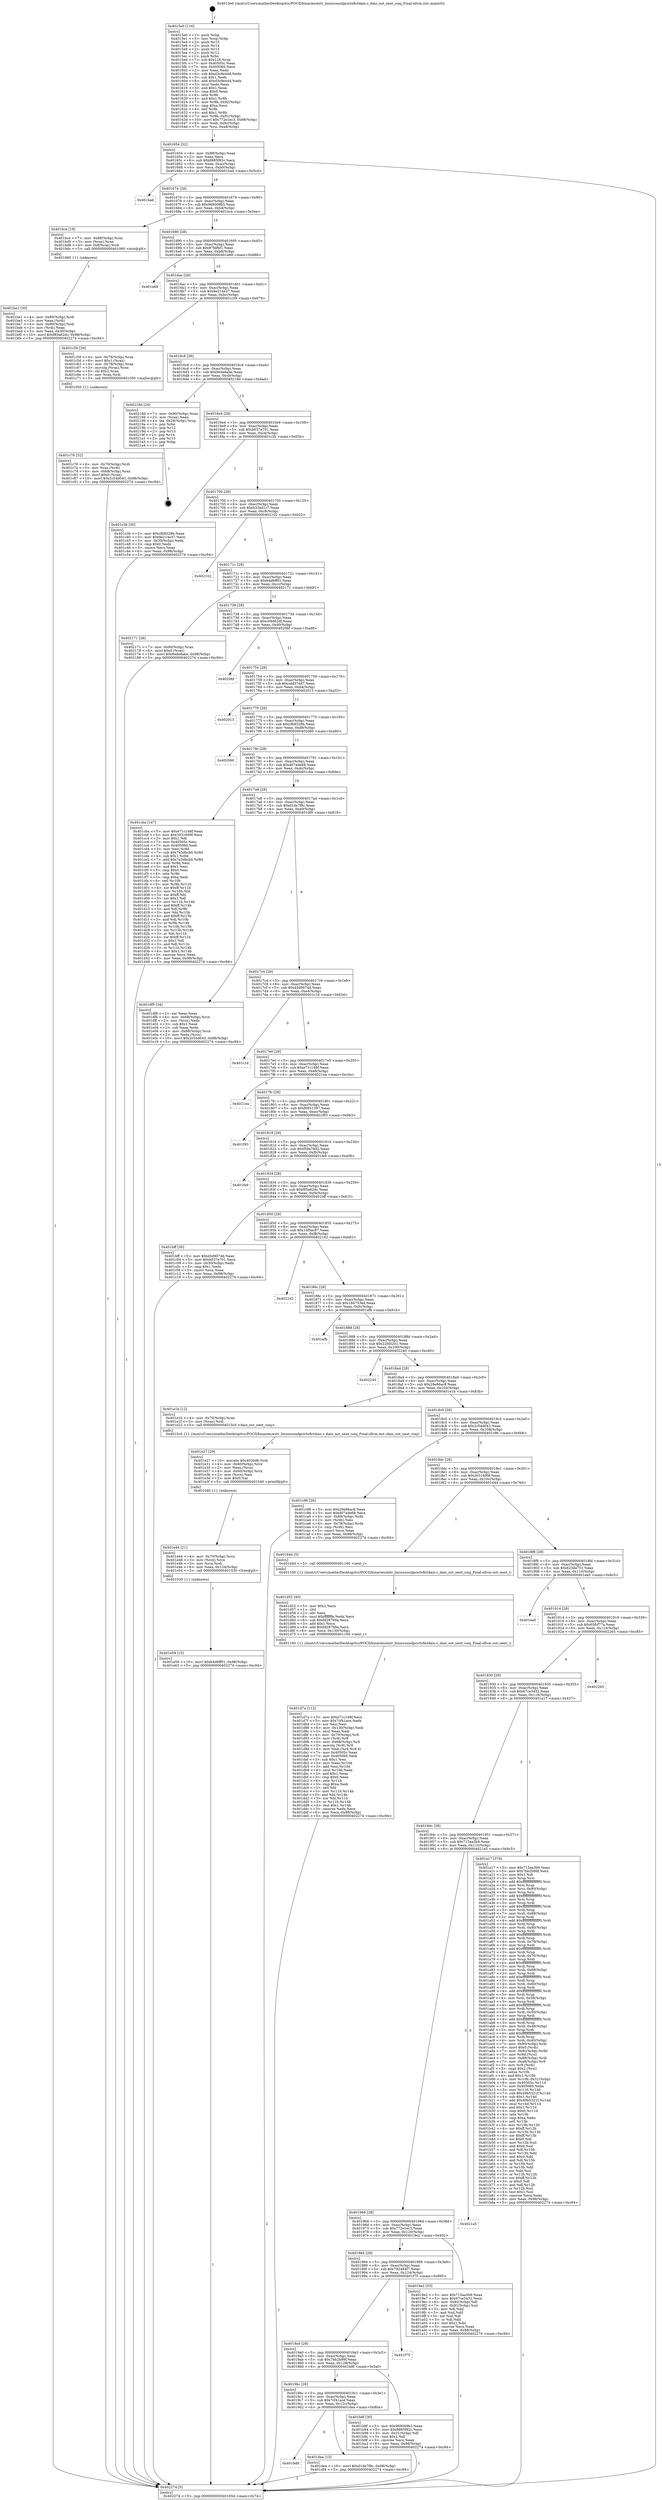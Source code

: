 digraph "0x4015e0" {
  label = "0x4015e0 (/mnt/c/Users/mathe/Desktop/tcc/POCII/binaries/extr_linuxsoundpcictxfictdaio.c_daio_out_next_conj_Final-ollvm.out::main(0))"
  labelloc = "t"
  node[shape=record]

  Entry [label="",width=0.3,height=0.3,shape=circle,fillcolor=black,style=filled]
  "0x401654" [label="{
     0x401654 [32]\l
     | [instrs]\l
     &nbsp;&nbsp;0x401654 \<+6\>: mov -0x98(%rbp),%eax\l
     &nbsp;&nbsp;0x40165a \<+2\>: mov %eax,%ecx\l
     &nbsp;&nbsp;0x40165c \<+6\>: sub $0x8885f92c,%ecx\l
     &nbsp;&nbsp;0x401662 \<+6\>: mov %eax,-0xac(%rbp)\l
     &nbsp;&nbsp;0x401668 \<+6\>: mov %ecx,-0xb0(%rbp)\l
     &nbsp;&nbsp;0x40166e \<+6\>: je 0000000000401bad \<main+0x5cd\>\l
  }"]
  "0x401bad" [label="{
     0x401bad\l
  }", style=dashed]
  "0x401674" [label="{
     0x401674 [28]\l
     | [instrs]\l
     &nbsp;&nbsp;0x401674 \<+5\>: jmp 0000000000401679 \<main+0x99\>\l
     &nbsp;&nbsp;0x401679 \<+6\>: mov -0xac(%rbp),%eax\l
     &nbsp;&nbsp;0x40167f \<+5\>: sub $0x969009b3,%eax\l
     &nbsp;&nbsp;0x401684 \<+6\>: mov %eax,-0xb4(%rbp)\l
     &nbsp;&nbsp;0x40168a \<+6\>: je 0000000000401bce \<main+0x5ee\>\l
  }"]
  Exit [label="",width=0.3,height=0.3,shape=circle,fillcolor=black,style=filled,peripheries=2]
  "0x401bce" [label="{
     0x401bce [19]\l
     | [instrs]\l
     &nbsp;&nbsp;0x401bce \<+7\>: mov -0x88(%rbp),%rax\l
     &nbsp;&nbsp;0x401bd5 \<+3\>: mov (%rax),%rax\l
     &nbsp;&nbsp;0x401bd8 \<+4\>: mov 0x8(%rax),%rdi\l
     &nbsp;&nbsp;0x401bdc \<+5\>: call 0000000000401060 \<atoi@plt\>\l
     | [calls]\l
     &nbsp;&nbsp;0x401060 \{1\} (unknown)\l
  }"]
  "0x401690" [label="{
     0x401690 [28]\l
     | [instrs]\l
     &nbsp;&nbsp;0x401690 \<+5\>: jmp 0000000000401695 \<main+0xb5\>\l
     &nbsp;&nbsp;0x401695 \<+6\>: mov -0xac(%rbp),%eax\l
     &nbsp;&nbsp;0x40169b \<+5\>: sub $0x97fdfbf1,%eax\l
     &nbsp;&nbsp;0x4016a0 \<+6\>: mov %eax,-0xb8(%rbp)\l
     &nbsp;&nbsp;0x4016a6 \<+6\>: je 0000000000401e68 \<main+0x888\>\l
  }"]
  "0x401e59" [label="{
     0x401e59 [15]\l
     | [instrs]\l
     &nbsp;&nbsp;0x401e59 \<+10\>: movl $0xb4d6ff01,-0x98(%rbp)\l
     &nbsp;&nbsp;0x401e63 \<+5\>: jmp 0000000000402274 \<main+0xc94\>\l
  }"]
  "0x401e68" [label="{
     0x401e68\l
  }", style=dashed]
  "0x4016ac" [label="{
     0x4016ac [28]\l
     | [instrs]\l
     &nbsp;&nbsp;0x4016ac \<+5\>: jmp 00000000004016b1 \<main+0xd1\>\l
     &nbsp;&nbsp;0x4016b1 \<+6\>: mov -0xac(%rbp),%eax\l
     &nbsp;&nbsp;0x4016b7 \<+5\>: sub $0x9e214e37,%eax\l
     &nbsp;&nbsp;0x4016bc \<+6\>: mov %eax,-0xbc(%rbp)\l
     &nbsp;&nbsp;0x4016c2 \<+6\>: je 0000000000401c59 \<main+0x679\>\l
  }"]
  "0x401e44" [label="{
     0x401e44 [21]\l
     | [instrs]\l
     &nbsp;&nbsp;0x401e44 \<+4\>: mov -0x70(%rbp),%rcx\l
     &nbsp;&nbsp;0x401e48 \<+3\>: mov (%rcx),%rcx\l
     &nbsp;&nbsp;0x401e4b \<+3\>: mov %rcx,%rdi\l
     &nbsp;&nbsp;0x401e4e \<+6\>: mov %eax,-0x134(%rbp)\l
     &nbsp;&nbsp;0x401e54 \<+5\>: call 0000000000401030 \<free@plt\>\l
     | [calls]\l
     &nbsp;&nbsp;0x401030 \{1\} (unknown)\l
  }"]
  "0x401c59" [label="{
     0x401c59 [29]\l
     | [instrs]\l
     &nbsp;&nbsp;0x401c59 \<+4\>: mov -0x78(%rbp),%rax\l
     &nbsp;&nbsp;0x401c5d \<+6\>: movl $0x1,(%rax)\l
     &nbsp;&nbsp;0x401c63 \<+4\>: mov -0x78(%rbp),%rax\l
     &nbsp;&nbsp;0x401c67 \<+3\>: movslq (%rax),%rax\l
     &nbsp;&nbsp;0x401c6a \<+4\>: shl $0x2,%rax\l
     &nbsp;&nbsp;0x401c6e \<+3\>: mov %rax,%rdi\l
     &nbsp;&nbsp;0x401c71 \<+5\>: call 0000000000401050 \<malloc@plt\>\l
     | [calls]\l
     &nbsp;&nbsp;0x401050 \{1\} (unknown)\l
  }"]
  "0x4016c8" [label="{
     0x4016c8 [28]\l
     | [instrs]\l
     &nbsp;&nbsp;0x4016c8 \<+5\>: jmp 00000000004016cd \<main+0xed\>\l
     &nbsp;&nbsp;0x4016cd \<+6\>: mov -0xac(%rbp),%eax\l
     &nbsp;&nbsp;0x4016d3 \<+5\>: sub $0x9ededabe,%eax\l
     &nbsp;&nbsp;0x4016d8 \<+6\>: mov %eax,-0xc0(%rbp)\l
     &nbsp;&nbsp;0x4016de \<+6\>: je 000000000040218d \<main+0xbad\>\l
  }"]
  "0x401e27" [label="{
     0x401e27 [29]\l
     | [instrs]\l
     &nbsp;&nbsp;0x401e27 \<+10\>: movabs $0x4030d6,%rdi\l
     &nbsp;&nbsp;0x401e31 \<+4\>: mov -0x60(%rbp),%rcx\l
     &nbsp;&nbsp;0x401e35 \<+2\>: mov %eax,(%rcx)\l
     &nbsp;&nbsp;0x401e37 \<+4\>: mov -0x60(%rbp),%rcx\l
     &nbsp;&nbsp;0x401e3b \<+2\>: mov (%rcx),%esi\l
     &nbsp;&nbsp;0x401e3d \<+2\>: mov $0x0,%al\l
     &nbsp;&nbsp;0x401e3f \<+5\>: call 0000000000401040 \<printf@plt\>\l
     | [calls]\l
     &nbsp;&nbsp;0x401040 \{1\} (unknown)\l
  }"]
  "0x40218d" [label="{
     0x40218d [24]\l
     | [instrs]\l
     &nbsp;&nbsp;0x40218d \<+7\>: mov -0x90(%rbp),%rax\l
     &nbsp;&nbsp;0x402194 \<+2\>: mov (%rax),%eax\l
     &nbsp;&nbsp;0x402196 \<+4\>: lea -0x28(%rbp),%rsp\l
     &nbsp;&nbsp;0x40219a \<+1\>: pop %rbx\l
     &nbsp;&nbsp;0x40219b \<+2\>: pop %r12\l
     &nbsp;&nbsp;0x40219d \<+2\>: pop %r13\l
     &nbsp;&nbsp;0x40219f \<+2\>: pop %r14\l
     &nbsp;&nbsp;0x4021a1 \<+2\>: pop %r15\l
     &nbsp;&nbsp;0x4021a3 \<+1\>: pop %rbp\l
     &nbsp;&nbsp;0x4021a4 \<+1\>: ret\l
  }"]
  "0x4016e4" [label="{
     0x4016e4 [28]\l
     | [instrs]\l
     &nbsp;&nbsp;0x4016e4 \<+5\>: jmp 00000000004016e9 \<main+0x109\>\l
     &nbsp;&nbsp;0x4016e9 \<+6\>: mov -0xac(%rbp),%eax\l
     &nbsp;&nbsp;0x4016ef \<+5\>: sub $0xb037e701,%eax\l
     &nbsp;&nbsp;0x4016f4 \<+6\>: mov %eax,-0xc4(%rbp)\l
     &nbsp;&nbsp;0x4016fa \<+6\>: je 0000000000401c3b \<main+0x65b\>\l
  }"]
  "0x4019d8" [label="{
     0x4019d8\l
  }", style=dashed]
  "0x401c3b" [label="{
     0x401c3b [30]\l
     | [instrs]\l
     &nbsp;&nbsp;0x401c3b \<+5\>: mov $0xcfb8528b,%eax\l
     &nbsp;&nbsp;0x401c40 \<+5\>: mov $0x9e214e37,%ecx\l
     &nbsp;&nbsp;0x401c45 \<+3\>: mov -0x30(%rbp),%edx\l
     &nbsp;&nbsp;0x401c48 \<+3\>: cmp $0x0,%edx\l
     &nbsp;&nbsp;0x401c4b \<+3\>: cmove %ecx,%eax\l
     &nbsp;&nbsp;0x401c4e \<+6\>: mov %eax,-0x98(%rbp)\l
     &nbsp;&nbsp;0x401c54 \<+5\>: jmp 0000000000402274 \<main+0xc94\>\l
  }"]
  "0x401700" [label="{
     0x401700 [28]\l
     | [instrs]\l
     &nbsp;&nbsp;0x401700 \<+5\>: jmp 0000000000401705 \<main+0x125\>\l
     &nbsp;&nbsp;0x401705 \<+6\>: mov -0xac(%rbp),%eax\l
     &nbsp;&nbsp;0x40170b \<+5\>: sub $0xb33ad1c7,%eax\l
     &nbsp;&nbsp;0x401710 \<+6\>: mov %eax,-0xc8(%rbp)\l
     &nbsp;&nbsp;0x401716 \<+6\>: je 0000000000402102 \<main+0xb22\>\l
  }"]
  "0x401dea" [label="{
     0x401dea [15]\l
     | [instrs]\l
     &nbsp;&nbsp;0x401dea \<+10\>: movl $0xd1de7f8c,-0x98(%rbp)\l
     &nbsp;&nbsp;0x401df4 \<+5\>: jmp 0000000000402274 \<main+0xc94\>\l
  }"]
  "0x402102" [label="{
     0x402102\l
  }", style=dashed]
  "0x40171c" [label="{
     0x40171c [28]\l
     | [instrs]\l
     &nbsp;&nbsp;0x40171c \<+5\>: jmp 0000000000401721 \<main+0x141\>\l
     &nbsp;&nbsp;0x401721 \<+6\>: mov -0xac(%rbp),%eax\l
     &nbsp;&nbsp;0x401727 \<+5\>: sub $0xb4d6ff01,%eax\l
     &nbsp;&nbsp;0x40172c \<+6\>: mov %eax,-0xcc(%rbp)\l
     &nbsp;&nbsp;0x401732 \<+6\>: je 0000000000402171 \<main+0xb91\>\l
  }"]
  "0x401d7a" [label="{
     0x401d7a [112]\l
     | [instrs]\l
     &nbsp;&nbsp;0x401d7a \<+5\>: mov $0xe71c148f,%ecx\l
     &nbsp;&nbsp;0x401d7f \<+5\>: mov $0x7cf41ace,%edx\l
     &nbsp;&nbsp;0x401d84 \<+2\>: xor %esi,%esi\l
     &nbsp;&nbsp;0x401d86 \<+6\>: mov -0x130(%rbp),%edi\l
     &nbsp;&nbsp;0x401d8c \<+3\>: imul %eax,%edi\l
     &nbsp;&nbsp;0x401d8f \<+4\>: mov -0x70(%rbp),%r8\l
     &nbsp;&nbsp;0x401d93 \<+3\>: mov (%r8),%r8\l
     &nbsp;&nbsp;0x401d96 \<+4\>: mov -0x68(%rbp),%r9\l
     &nbsp;&nbsp;0x401d9a \<+3\>: movslq (%r9),%r9\l
     &nbsp;&nbsp;0x401d9d \<+4\>: mov %edi,(%r8,%r9,4)\l
     &nbsp;&nbsp;0x401da1 \<+7\>: mov 0x40505c,%eax\l
     &nbsp;&nbsp;0x401da8 \<+7\>: mov 0x405060,%edi\l
     &nbsp;&nbsp;0x401daf \<+3\>: sub $0x1,%esi\l
     &nbsp;&nbsp;0x401db2 \<+3\>: mov %eax,%r10d\l
     &nbsp;&nbsp;0x401db5 \<+3\>: add %esi,%r10d\l
     &nbsp;&nbsp;0x401db8 \<+4\>: imul %r10d,%eax\l
     &nbsp;&nbsp;0x401dbc \<+3\>: and $0x1,%eax\l
     &nbsp;&nbsp;0x401dbf \<+3\>: cmp $0x0,%eax\l
     &nbsp;&nbsp;0x401dc2 \<+4\>: sete %r11b\l
     &nbsp;&nbsp;0x401dc6 \<+3\>: cmp $0xa,%edi\l
     &nbsp;&nbsp;0x401dc9 \<+3\>: setl %bl\l
     &nbsp;&nbsp;0x401dcc \<+3\>: mov %r11b,%r14b\l
     &nbsp;&nbsp;0x401dcf \<+3\>: and %bl,%r14b\l
     &nbsp;&nbsp;0x401dd2 \<+3\>: xor %bl,%r11b\l
     &nbsp;&nbsp;0x401dd5 \<+3\>: or %r11b,%r14b\l
     &nbsp;&nbsp;0x401dd8 \<+4\>: test $0x1,%r14b\l
     &nbsp;&nbsp;0x401ddc \<+3\>: cmovne %edx,%ecx\l
     &nbsp;&nbsp;0x401ddf \<+6\>: mov %ecx,-0x98(%rbp)\l
     &nbsp;&nbsp;0x401de5 \<+5\>: jmp 0000000000402274 \<main+0xc94\>\l
  }"]
  "0x402171" [label="{
     0x402171 [28]\l
     | [instrs]\l
     &nbsp;&nbsp;0x402171 \<+7\>: mov -0x90(%rbp),%rax\l
     &nbsp;&nbsp;0x402178 \<+6\>: movl $0x0,(%rax)\l
     &nbsp;&nbsp;0x40217e \<+10\>: movl $0x9ededabe,-0x98(%rbp)\l
     &nbsp;&nbsp;0x402188 \<+5\>: jmp 0000000000402274 \<main+0xc94\>\l
  }"]
  "0x401738" [label="{
     0x401738 [28]\l
     | [instrs]\l
     &nbsp;&nbsp;0x401738 \<+5\>: jmp 000000000040173d \<main+0x15d\>\l
     &nbsp;&nbsp;0x40173d \<+6\>: mov -0xac(%rbp),%eax\l
     &nbsp;&nbsp;0x401743 \<+5\>: sub $0xc09d62df,%eax\l
     &nbsp;&nbsp;0x401748 \<+6\>: mov %eax,-0xd0(%rbp)\l
     &nbsp;&nbsp;0x40174e \<+6\>: je 000000000040206f \<main+0xa8f\>\l
  }"]
  "0x401d52" [label="{
     0x401d52 [40]\l
     | [instrs]\l
     &nbsp;&nbsp;0x401d52 \<+5\>: mov $0x2,%ecx\l
     &nbsp;&nbsp;0x401d57 \<+1\>: cltd\l
     &nbsp;&nbsp;0x401d58 \<+2\>: idiv %ecx\l
     &nbsp;&nbsp;0x401d5a \<+6\>: imul $0xfffffffe,%edx,%ecx\l
     &nbsp;&nbsp;0x401d60 \<+6\>: sub $0xfd287b9a,%ecx\l
     &nbsp;&nbsp;0x401d66 \<+3\>: add $0x1,%ecx\l
     &nbsp;&nbsp;0x401d69 \<+6\>: add $0xfd287b9a,%ecx\l
     &nbsp;&nbsp;0x401d6f \<+6\>: mov %ecx,-0x130(%rbp)\l
     &nbsp;&nbsp;0x401d75 \<+5\>: call 0000000000401160 \<next_i\>\l
     | [calls]\l
     &nbsp;&nbsp;0x401160 \{1\} (/mnt/c/Users/mathe/Desktop/tcc/POCII/binaries/extr_linuxsoundpcictxfictdaio.c_daio_out_next_conj_Final-ollvm.out::next_i)\l
  }"]
  "0x40206f" [label="{
     0x40206f\l
  }", style=dashed]
  "0x401754" [label="{
     0x401754 [28]\l
     | [instrs]\l
     &nbsp;&nbsp;0x401754 \<+5\>: jmp 0000000000401759 \<main+0x179\>\l
     &nbsp;&nbsp;0x401759 \<+6\>: mov -0xac(%rbp),%eax\l
     &nbsp;&nbsp;0x40175f \<+5\>: sub $0xcdd37dd7,%eax\l
     &nbsp;&nbsp;0x401764 \<+6\>: mov %eax,-0xd4(%rbp)\l
     &nbsp;&nbsp;0x40176a \<+6\>: je 0000000000402013 \<main+0xa33\>\l
  }"]
  "0x401c76" [label="{
     0x401c76 [32]\l
     | [instrs]\l
     &nbsp;&nbsp;0x401c76 \<+4\>: mov -0x70(%rbp),%rdi\l
     &nbsp;&nbsp;0x401c7a \<+3\>: mov %rax,(%rdi)\l
     &nbsp;&nbsp;0x401c7d \<+4\>: mov -0x68(%rbp),%rax\l
     &nbsp;&nbsp;0x401c81 \<+6\>: movl $0x0,(%rax)\l
     &nbsp;&nbsp;0x401c87 \<+10\>: movl $0x2c54d043,-0x98(%rbp)\l
     &nbsp;&nbsp;0x401c91 \<+5\>: jmp 0000000000402274 \<main+0xc94\>\l
  }"]
  "0x402013" [label="{
     0x402013\l
  }", style=dashed]
  "0x401770" [label="{
     0x401770 [28]\l
     | [instrs]\l
     &nbsp;&nbsp;0x401770 \<+5\>: jmp 0000000000401775 \<main+0x195\>\l
     &nbsp;&nbsp;0x401775 \<+6\>: mov -0xac(%rbp),%eax\l
     &nbsp;&nbsp;0x40177b \<+5\>: sub $0xcfb8528b,%eax\l
     &nbsp;&nbsp;0x401780 \<+6\>: mov %eax,-0xd8(%rbp)\l
     &nbsp;&nbsp;0x401786 \<+6\>: je 0000000000402060 \<main+0xa80\>\l
  }"]
  "0x401be1" [label="{
     0x401be1 [30]\l
     | [instrs]\l
     &nbsp;&nbsp;0x401be1 \<+4\>: mov -0x80(%rbp),%rdi\l
     &nbsp;&nbsp;0x401be5 \<+2\>: mov %eax,(%rdi)\l
     &nbsp;&nbsp;0x401be7 \<+4\>: mov -0x80(%rbp),%rdi\l
     &nbsp;&nbsp;0x401beb \<+2\>: mov (%rdi),%eax\l
     &nbsp;&nbsp;0x401bed \<+3\>: mov %eax,-0x30(%rbp)\l
     &nbsp;&nbsp;0x401bf0 \<+10\>: movl $0xf85a62dc,-0x98(%rbp)\l
     &nbsp;&nbsp;0x401bfa \<+5\>: jmp 0000000000402274 \<main+0xc94\>\l
  }"]
  "0x402060" [label="{
     0x402060\l
  }", style=dashed]
  "0x40178c" [label="{
     0x40178c [28]\l
     | [instrs]\l
     &nbsp;&nbsp;0x40178c \<+5\>: jmp 0000000000401791 \<main+0x1b1\>\l
     &nbsp;&nbsp;0x401791 \<+6\>: mov -0xac(%rbp),%eax\l
     &nbsp;&nbsp;0x401797 \<+5\>: sub $0xd07ade68,%eax\l
     &nbsp;&nbsp;0x40179c \<+6\>: mov %eax,-0xdc(%rbp)\l
     &nbsp;&nbsp;0x4017a2 \<+6\>: je 0000000000401cba \<main+0x6da\>\l
  }"]
  "0x4019bc" [label="{
     0x4019bc [28]\l
     | [instrs]\l
     &nbsp;&nbsp;0x4019bc \<+5\>: jmp 00000000004019c1 \<main+0x3e1\>\l
     &nbsp;&nbsp;0x4019c1 \<+6\>: mov -0xac(%rbp),%eax\l
     &nbsp;&nbsp;0x4019c7 \<+5\>: sub $0x7cf41ace,%eax\l
     &nbsp;&nbsp;0x4019cc \<+6\>: mov %eax,-0x12c(%rbp)\l
     &nbsp;&nbsp;0x4019d2 \<+6\>: je 0000000000401dea \<main+0x80a\>\l
  }"]
  "0x401cba" [label="{
     0x401cba [147]\l
     | [instrs]\l
     &nbsp;&nbsp;0x401cba \<+5\>: mov $0xe71c148f,%eax\l
     &nbsp;&nbsp;0x401cbf \<+5\>: mov $0x3031699f,%ecx\l
     &nbsp;&nbsp;0x401cc4 \<+2\>: mov $0x1,%dl\l
     &nbsp;&nbsp;0x401cc6 \<+7\>: mov 0x40505c,%esi\l
     &nbsp;&nbsp;0x401ccd \<+7\>: mov 0x405060,%edi\l
     &nbsp;&nbsp;0x401cd4 \<+3\>: mov %esi,%r8d\l
     &nbsp;&nbsp;0x401cd7 \<+7\>: sub $0x7a3dbcb0,%r8d\l
     &nbsp;&nbsp;0x401cde \<+4\>: sub $0x1,%r8d\l
     &nbsp;&nbsp;0x401ce2 \<+7\>: add $0x7a3dbcb0,%r8d\l
     &nbsp;&nbsp;0x401ce9 \<+4\>: imul %r8d,%esi\l
     &nbsp;&nbsp;0x401ced \<+3\>: and $0x1,%esi\l
     &nbsp;&nbsp;0x401cf0 \<+3\>: cmp $0x0,%esi\l
     &nbsp;&nbsp;0x401cf3 \<+4\>: sete %r9b\l
     &nbsp;&nbsp;0x401cf7 \<+3\>: cmp $0xa,%edi\l
     &nbsp;&nbsp;0x401cfa \<+4\>: setl %r10b\l
     &nbsp;&nbsp;0x401cfe \<+3\>: mov %r9b,%r11b\l
     &nbsp;&nbsp;0x401d01 \<+4\>: xor $0xff,%r11b\l
     &nbsp;&nbsp;0x401d05 \<+3\>: mov %r10b,%bl\l
     &nbsp;&nbsp;0x401d08 \<+3\>: xor $0xff,%bl\l
     &nbsp;&nbsp;0x401d0b \<+3\>: xor $0x1,%dl\l
     &nbsp;&nbsp;0x401d0e \<+3\>: mov %r11b,%r14b\l
     &nbsp;&nbsp;0x401d11 \<+4\>: and $0xff,%r14b\l
     &nbsp;&nbsp;0x401d15 \<+3\>: and %dl,%r9b\l
     &nbsp;&nbsp;0x401d18 \<+3\>: mov %bl,%r15b\l
     &nbsp;&nbsp;0x401d1b \<+4\>: and $0xff,%r15b\l
     &nbsp;&nbsp;0x401d1f \<+3\>: and %dl,%r10b\l
     &nbsp;&nbsp;0x401d22 \<+3\>: or %r9b,%r14b\l
     &nbsp;&nbsp;0x401d25 \<+3\>: or %r10b,%r15b\l
     &nbsp;&nbsp;0x401d28 \<+3\>: xor %r15b,%r14b\l
     &nbsp;&nbsp;0x401d2b \<+3\>: or %bl,%r11b\l
     &nbsp;&nbsp;0x401d2e \<+4\>: xor $0xff,%r11b\l
     &nbsp;&nbsp;0x401d32 \<+3\>: or $0x1,%dl\l
     &nbsp;&nbsp;0x401d35 \<+3\>: and %dl,%r11b\l
     &nbsp;&nbsp;0x401d38 \<+3\>: or %r11b,%r14b\l
     &nbsp;&nbsp;0x401d3b \<+4\>: test $0x1,%r14b\l
     &nbsp;&nbsp;0x401d3f \<+3\>: cmovne %ecx,%eax\l
     &nbsp;&nbsp;0x401d42 \<+6\>: mov %eax,-0x98(%rbp)\l
     &nbsp;&nbsp;0x401d48 \<+5\>: jmp 0000000000402274 \<main+0xc94\>\l
  }"]
  "0x4017a8" [label="{
     0x4017a8 [28]\l
     | [instrs]\l
     &nbsp;&nbsp;0x4017a8 \<+5\>: jmp 00000000004017ad \<main+0x1cd\>\l
     &nbsp;&nbsp;0x4017ad \<+6\>: mov -0xac(%rbp),%eax\l
     &nbsp;&nbsp;0x4017b3 \<+5\>: sub $0xd1de7f8c,%eax\l
     &nbsp;&nbsp;0x4017b8 \<+6\>: mov %eax,-0xe0(%rbp)\l
     &nbsp;&nbsp;0x4017be \<+6\>: je 0000000000401df9 \<main+0x819\>\l
  }"]
  "0x401b8f" [label="{
     0x401b8f [30]\l
     | [instrs]\l
     &nbsp;&nbsp;0x401b8f \<+5\>: mov $0x969009b3,%eax\l
     &nbsp;&nbsp;0x401b94 \<+5\>: mov $0x8885f92c,%ecx\l
     &nbsp;&nbsp;0x401b99 \<+3\>: mov -0x31(%rbp),%dl\l
     &nbsp;&nbsp;0x401b9c \<+3\>: test $0x1,%dl\l
     &nbsp;&nbsp;0x401b9f \<+3\>: cmovne %ecx,%eax\l
     &nbsp;&nbsp;0x401ba2 \<+6\>: mov %eax,-0x98(%rbp)\l
     &nbsp;&nbsp;0x401ba8 \<+5\>: jmp 0000000000402274 \<main+0xc94\>\l
  }"]
  "0x401df9" [label="{
     0x401df9 [34]\l
     | [instrs]\l
     &nbsp;&nbsp;0x401df9 \<+2\>: xor %eax,%eax\l
     &nbsp;&nbsp;0x401dfb \<+4\>: mov -0x68(%rbp),%rcx\l
     &nbsp;&nbsp;0x401dff \<+2\>: mov (%rcx),%edx\l
     &nbsp;&nbsp;0x401e01 \<+3\>: sub $0x1,%eax\l
     &nbsp;&nbsp;0x401e04 \<+2\>: sub %eax,%edx\l
     &nbsp;&nbsp;0x401e06 \<+4\>: mov -0x68(%rbp),%rcx\l
     &nbsp;&nbsp;0x401e0a \<+2\>: mov %edx,(%rcx)\l
     &nbsp;&nbsp;0x401e0c \<+10\>: movl $0x2c54d043,-0x98(%rbp)\l
     &nbsp;&nbsp;0x401e16 \<+5\>: jmp 0000000000402274 \<main+0xc94\>\l
  }"]
  "0x4017c4" [label="{
     0x4017c4 [28]\l
     | [instrs]\l
     &nbsp;&nbsp;0x4017c4 \<+5\>: jmp 00000000004017c9 \<main+0x1e9\>\l
     &nbsp;&nbsp;0x4017c9 \<+6\>: mov -0xac(%rbp),%eax\l
     &nbsp;&nbsp;0x4017cf \<+5\>: sub $0xd3d9074d,%eax\l
     &nbsp;&nbsp;0x4017d4 \<+6\>: mov %eax,-0xe4(%rbp)\l
     &nbsp;&nbsp;0x4017da \<+6\>: je 0000000000401c1d \<main+0x63d\>\l
  }"]
  "0x4019a0" [label="{
     0x4019a0 [28]\l
     | [instrs]\l
     &nbsp;&nbsp;0x4019a0 \<+5\>: jmp 00000000004019a5 \<main+0x3c5\>\l
     &nbsp;&nbsp;0x4019a5 \<+6\>: mov -0xac(%rbp),%eax\l
     &nbsp;&nbsp;0x4019ab \<+5\>: sub $0x7bb2b99f,%eax\l
     &nbsp;&nbsp;0x4019b0 \<+6\>: mov %eax,-0x128(%rbp)\l
     &nbsp;&nbsp;0x4019b6 \<+6\>: je 0000000000401b8f \<main+0x5af\>\l
  }"]
  "0x401c1d" [label="{
     0x401c1d\l
  }", style=dashed]
  "0x4017e0" [label="{
     0x4017e0 [28]\l
     | [instrs]\l
     &nbsp;&nbsp;0x4017e0 \<+5\>: jmp 00000000004017e5 \<main+0x205\>\l
     &nbsp;&nbsp;0x4017e5 \<+6\>: mov -0xac(%rbp),%eax\l
     &nbsp;&nbsp;0x4017eb \<+5\>: sub $0xe71c148f,%eax\l
     &nbsp;&nbsp;0x4017f0 \<+6\>: mov %eax,-0xe8(%rbp)\l
     &nbsp;&nbsp;0x4017f6 \<+6\>: je 00000000004021ea \<main+0xc0a\>\l
  }"]
  "0x401f75" [label="{
     0x401f75\l
  }", style=dashed]
  "0x4021ea" [label="{
     0x4021ea\l
  }", style=dashed]
  "0x4017fc" [label="{
     0x4017fc [28]\l
     | [instrs]\l
     &nbsp;&nbsp;0x4017fc \<+5\>: jmp 0000000000401801 \<main+0x221\>\l
     &nbsp;&nbsp;0x401801 \<+6\>: mov -0xac(%rbp),%eax\l
     &nbsp;&nbsp;0x401807 \<+5\>: sub $0xf0851397,%eax\l
     &nbsp;&nbsp;0x40180c \<+6\>: mov %eax,-0xec(%rbp)\l
     &nbsp;&nbsp;0x401812 \<+6\>: je 0000000000401f93 \<main+0x9b3\>\l
  }"]
  "0x4015e0" [label="{
     0x4015e0 [116]\l
     | [instrs]\l
     &nbsp;&nbsp;0x4015e0 \<+1\>: push %rbp\l
     &nbsp;&nbsp;0x4015e1 \<+3\>: mov %rsp,%rbp\l
     &nbsp;&nbsp;0x4015e4 \<+2\>: push %r15\l
     &nbsp;&nbsp;0x4015e6 \<+2\>: push %r14\l
     &nbsp;&nbsp;0x4015e8 \<+2\>: push %r13\l
     &nbsp;&nbsp;0x4015ea \<+2\>: push %r12\l
     &nbsp;&nbsp;0x4015ec \<+1\>: push %rbx\l
     &nbsp;&nbsp;0x4015ed \<+7\>: sub $0x128,%rsp\l
     &nbsp;&nbsp;0x4015f4 \<+7\>: mov 0x40505c,%eax\l
     &nbsp;&nbsp;0x4015fb \<+7\>: mov 0x405060,%ecx\l
     &nbsp;&nbsp;0x401602 \<+2\>: mov %eax,%edx\l
     &nbsp;&nbsp;0x401604 \<+6\>: sub $0xd3c9e44d,%edx\l
     &nbsp;&nbsp;0x40160a \<+3\>: sub $0x1,%edx\l
     &nbsp;&nbsp;0x40160d \<+6\>: add $0xd3c9e44d,%edx\l
     &nbsp;&nbsp;0x401613 \<+3\>: imul %edx,%eax\l
     &nbsp;&nbsp;0x401616 \<+3\>: and $0x1,%eax\l
     &nbsp;&nbsp;0x401619 \<+3\>: cmp $0x0,%eax\l
     &nbsp;&nbsp;0x40161c \<+4\>: sete %r8b\l
     &nbsp;&nbsp;0x401620 \<+4\>: and $0x1,%r8b\l
     &nbsp;&nbsp;0x401624 \<+7\>: mov %r8b,-0x92(%rbp)\l
     &nbsp;&nbsp;0x40162b \<+3\>: cmp $0xa,%ecx\l
     &nbsp;&nbsp;0x40162e \<+4\>: setl %r8b\l
     &nbsp;&nbsp;0x401632 \<+4\>: and $0x1,%r8b\l
     &nbsp;&nbsp;0x401636 \<+7\>: mov %r8b,-0x91(%rbp)\l
     &nbsp;&nbsp;0x40163d \<+10\>: movl $0x772e1ec3,-0x98(%rbp)\l
     &nbsp;&nbsp;0x401647 \<+6\>: mov %edi,-0x9c(%rbp)\l
     &nbsp;&nbsp;0x40164d \<+7\>: mov %rsi,-0xa8(%rbp)\l
  }"]
  "0x401f93" [label="{
     0x401f93\l
  }", style=dashed]
  "0x401818" [label="{
     0x401818 [28]\l
     | [instrs]\l
     &nbsp;&nbsp;0x401818 \<+5\>: jmp 000000000040181d \<main+0x23d\>\l
     &nbsp;&nbsp;0x40181d \<+6\>: mov -0xac(%rbp),%eax\l
     &nbsp;&nbsp;0x401823 \<+5\>: sub $0xf59a76d2,%eax\l
     &nbsp;&nbsp;0x401828 \<+6\>: mov %eax,-0xf0(%rbp)\l
     &nbsp;&nbsp;0x40182e \<+6\>: je 0000000000401fe9 \<main+0xa09\>\l
  }"]
  "0x402274" [label="{
     0x402274 [5]\l
     | [instrs]\l
     &nbsp;&nbsp;0x402274 \<+5\>: jmp 0000000000401654 \<main+0x74\>\l
  }"]
  "0x401fe9" [label="{
     0x401fe9\l
  }", style=dashed]
  "0x401834" [label="{
     0x401834 [28]\l
     | [instrs]\l
     &nbsp;&nbsp;0x401834 \<+5\>: jmp 0000000000401839 \<main+0x259\>\l
     &nbsp;&nbsp;0x401839 \<+6\>: mov -0xac(%rbp),%eax\l
     &nbsp;&nbsp;0x40183f \<+5\>: sub $0xf85a62dc,%eax\l
     &nbsp;&nbsp;0x401844 \<+6\>: mov %eax,-0xf4(%rbp)\l
     &nbsp;&nbsp;0x40184a \<+6\>: je 0000000000401bff \<main+0x61f\>\l
  }"]
  "0x401984" [label="{
     0x401984 [28]\l
     | [instrs]\l
     &nbsp;&nbsp;0x401984 \<+5\>: jmp 0000000000401989 \<main+0x3a9\>\l
     &nbsp;&nbsp;0x401989 \<+6\>: mov -0xac(%rbp),%eax\l
     &nbsp;&nbsp;0x40198f \<+5\>: sub $0x792484f7,%eax\l
     &nbsp;&nbsp;0x401994 \<+6\>: mov %eax,-0x124(%rbp)\l
     &nbsp;&nbsp;0x40199a \<+6\>: je 0000000000401f75 \<main+0x995\>\l
  }"]
  "0x401bff" [label="{
     0x401bff [30]\l
     | [instrs]\l
     &nbsp;&nbsp;0x401bff \<+5\>: mov $0xd3d9074d,%eax\l
     &nbsp;&nbsp;0x401c04 \<+5\>: mov $0xb037e701,%ecx\l
     &nbsp;&nbsp;0x401c09 \<+3\>: mov -0x30(%rbp),%edx\l
     &nbsp;&nbsp;0x401c0c \<+3\>: cmp $0x1,%edx\l
     &nbsp;&nbsp;0x401c0f \<+3\>: cmovl %ecx,%eax\l
     &nbsp;&nbsp;0x401c12 \<+6\>: mov %eax,-0x98(%rbp)\l
     &nbsp;&nbsp;0x401c18 \<+5\>: jmp 0000000000402274 \<main+0xc94\>\l
  }"]
  "0x401850" [label="{
     0x401850 [28]\l
     | [instrs]\l
     &nbsp;&nbsp;0x401850 \<+5\>: jmp 0000000000401855 \<main+0x275\>\l
     &nbsp;&nbsp;0x401855 \<+6\>: mov -0xac(%rbp),%eax\l
     &nbsp;&nbsp;0x40185b \<+5\>: sub $0x16f5ac87,%eax\l
     &nbsp;&nbsp;0x401860 \<+6\>: mov %eax,-0xf8(%rbp)\l
     &nbsp;&nbsp;0x401866 \<+6\>: je 0000000000402162 \<main+0xb82\>\l
  }"]
  "0x4019e2" [label="{
     0x4019e2 [53]\l
     | [instrs]\l
     &nbsp;&nbsp;0x4019e2 \<+5\>: mov $0x715aa3b9,%eax\l
     &nbsp;&nbsp;0x4019e7 \<+5\>: mov $0x67ce3432,%ecx\l
     &nbsp;&nbsp;0x4019ec \<+6\>: mov -0x92(%rbp),%dl\l
     &nbsp;&nbsp;0x4019f2 \<+7\>: mov -0x91(%rbp),%sil\l
     &nbsp;&nbsp;0x4019f9 \<+3\>: mov %dl,%dil\l
     &nbsp;&nbsp;0x4019fc \<+3\>: and %sil,%dil\l
     &nbsp;&nbsp;0x4019ff \<+3\>: xor %sil,%dl\l
     &nbsp;&nbsp;0x401a02 \<+3\>: or %dl,%dil\l
     &nbsp;&nbsp;0x401a05 \<+4\>: test $0x1,%dil\l
     &nbsp;&nbsp;0x401a09 \<+3\>: cmovne %ecx,%eax\l
     &nbsp;&nbsp;0x401a0c \<+6\>: mov %eax,-0x98(%rbp)\l
     &nbsp;&nbsp;0x401a12 \<+5\>: jmp 0000000000402274 \<main+0xc94\>\l
  }"]
  "0x402162" [label="{
     0x402162\l
  }", style=dashed]
  "0x40186c" [label="{
     0x40186c [28]\l
     | [instrs]\l
     &nbsp;&nbsp;0x40186c \<+5\>: jmp 0000000000401871 \<main+0x291\>\l
     &nbsp;&nbsp;0x401871 \<+6\>: mov -0xac(%rbp),%eax\l
     &nbsp;&nbsp;0x401877 \<+5\>: sub $0x1b4753e4,%eax\l
     &nbsp;&nbsp;0x40187c \<+6\>: mov %eax,-0xfc(%rbp)\l
     &nbsp;&nbsp;0x401882 \<+6\>: je 0000000000401efb \<main+0x91b\>\l
  }"]
  "0x401968" [label="{
     0x401968 [28]\l
     | [instrs]\l
     &nbsp;&nbsp;0x401968 \<+5\>: jmp 000000000040196d \<main+0x38d\>\l
     &nbsp;&nbsp;0x40196d \<+6\>: mov -0xac(%rbp),%eax\l
     &nbsp;&nbsp;0x401973 \<+5\>: sub $0x772e1ec3,%eax\l
     &nbsp;&nbsp;0x401978 \<+6\>: mov %eax,-0x120(%rbp)\l
     &nbsp;&nbsp;0x40197e \<+6\>: je 00000000004019e2 \<main+0x402\>\l
  }"]
  "0x401efb" [label="{
     0x401efb\l
  }", style=dashed]
  "0x401888" [label="{
     0x401888 [28]\l
     | [instrs]\l
     &nbsp;&nbsp;0x401888 \<+5\>: jmp 000000000040188d \<main+0x2ad\>\l
     &nbsp;&nbsp;0x40188d \<+6\>: mov -0xac(%rbp),%eax\l
     &nbsp;&nbsp;0x401893 \<+5\>: sub $0x22fd5201,%eax\l
     &nbsp;&nbsp;0x401898 \<+6\>: mov %eax,-0x100(%rbp)\l
     &nbsp;&nbsp;0x40189e \<+6\>: je 0000000000402240 \<main+0xc60\>\l
  }"]
  "0x4021a5" [label="{
     0x4021a5\l
  }", style=dashed]
  "0x402240" [label="{
     0x402240\l
  }", style=dashed]
  "0x4018a4" [label="{
     0x4018a4 [28]\l
     | [instrs]\l
     &nbsp;&nbsp;0x4018a4 \<+5\>: jmp 00000000004018a9 \<main+0x2c9\>\l
     &nbsp;&nbsp;0x4018a9 \<+6\>: mov -0xac(%rbp),%eax\l
     &nbsp;&nbsp;0x4018af \<+5\>: sub $0x29e86ac8,%eax\l
     &nbsp;&nbsp;0x4018b4 \<+6\>: mov %eax,-0x104(%rbp)\l
     &nbsp;&nbsp;0x4018ba \<+6\>: je 0000000000401e1b \<main+0x83b\>\l
  }"]
  "0x40194c" [label="{
     0x40194c [28]\l
     | [instrs]\l
     &nbsp;&nbsp;0x40194c \<+5\>: jmp 0000000000401951 \<main+0x371\>\l
     &nbsp;&nbsp;0x401951 \<+6\>: mov -0xac(%rbp),%eax\l
     &nbsp;&nbsp;0x401957 \<+5\>: sub $0x715aa3b9,%eax\l
     &nbsp;&nbsp;0x40195c \<+6\>: mov %eax,-0x11c(%rbp)\l
     &nbsp;&nbsp;0x401962 \<+6\>: je 00000000004021a5 \<main+0xbc5\>\l
  }"]
  "0x401e1b" [label="{
     0x401e1b [12]\l
     | [instrs]\l
     &nbsp;&nbsp;0x401e1b \<+4\>: mov -0x70(%rbp),%rax\l
     &nbsp;&nbsp;0x401e1f \<+3\>: mov (%rax),%rdi\l
     &nbsp;&nbsp;0x401e22 \<+5\>: call 00000000004015c0 \<daio_out_next_conj\>\l
     | [calls]\l
     &nbsp;&nbsp;0x4015c0 \{1\} (/mnt/c/Users/mathe/Desktop/tcc/POCII/binaries/extr_linuxsoundpcictxfictdaio.c_daio_out_next_conj_Final-ollvm.out::daio_out_next_conj)\l
  }"]
  "0x4018c0" [label="{
     0x4018c0 [28]\l
     | [instrs]\l
     &nbsp;&nbsp;0x4018c0 \<+5\>: jmp 00000000004018c5 \<main+0x2e5\>\l
     &nbsp;&nbsp;0x4018c5 \<+6\>: mov -0xac(%rbp),%eax\l
     &nbsp;&nbsp;0x4018cb \<+5\>: sub $0x2c54d043,%eax\l
     &nbsp;&nbsp;0x4018d0 \<+6\>: mov %eax,-0x108(%rbp)\l
     &nbsp;&nbsp;0x4018d6 \<+6\>: je 0000000000401c96 \<main+0x6b6\>\l
  }"]
  "0x401a17" [label="{
     0x401a17 [376]\l
     | [instrs]\l
     &nbsp;&nbsp;0x401a17 \<+5\>: mov $0x715aa3b9,%eax\l
     &nbsp;&nbsp;0x401a1c \<+5\>: mov $0x7bb2b99f,%ecx\l
     &nbsp;&nbsp;0x401a21 \<+2\>: mov $0x1,%dl\l
     &nbsp;&nbsp;0x401a23 \<+3\>: mov %rsp,%rsi\l
     &nbsp;&nbsp;0x401a26 \<+4\>: add $0xfffffffffffffff0,%rsi\l
     &nbsp;&nbsp;0x401a2a \<+3\>: mov %rsi,%rsp\l
     &nbsp;&nbsp;0x401a2d \<+7\>: mov %rsi,-0x90(%rbp)\l
     &nbsp;&nbsp;0x401a34 \<+3\>: mov %rsp,%rsi\l
     &nbsp;&nbsp;0x401a37 \<+4\>: add $0xfffffffffffffff0,%rsi\l
     &nbsp;&nbsp;0x401a3b \<+3\>: mov %rsi,%rsp\l
     &nbsp;&nbsp;0x401a3e \<+3\>: mov %rsp,%rdi\l
     &nbsp;&nbsp;0x401a41 \<+4\>: add $0xfffffffffffffff0,%rdi\l
     &nbsp;&nbsp;0x401a45 \<+3\>: mov %rdi,%rsp\l
     &nbsp;&nbsp;0x401a48 \<+7\>: mov %rdi,-0x88(%rbp)\l
     &nbsp;&nbsp;0x401a4f \<+3\>: mov %rsp,%rdi\l
     &nbsp;&nbsp;0x401a52 \<+4\>: add $0xfffffffffffffff0,%rdi\l
     &nbsp;&nbsp;0x401a56 \<+3\>: mov %rdi,%rsp\l
     &nbsp;&nbsp;0x401a59 \<+4\>: mov %rdi,-0x80(%rbp)\l
     &nbsp;&nbsp;0x401a5d \<+3\>: mov %rsp,%rdi\l
     &nbsp;&nbsp;0x401a60 \<+4\>: add $0xfffffffffffffff0,%rdi\l
     &nbsp;&nbsp;0x401a64 \<+3\>: mov %rdi,%rsp\l
     &nbsp;&nbsp;0x401a67 \<+4\>: mov %rdi,-0x78(%rbp)\l
     &nbsp;&nbsp;0x401a6b \<+3\>: mov %rsp,%rdi\l
     &nbsp;&nbsp;0x401a6e \<+4\>: add $0xfffffffffffffff0,%rdi\l
     &nbsp;&nbsp;0x401a72 \<+3\>: mov %rdi,%rsp\l
     &nbsp;&nbsp;0x401a75 \<+4\>: mov %rdi,-0x70(%rbp)\l
     &nbsp;&nbsp;0x401a79 \<+3\>: mov %rsp,%rdi\l
     &nbsp;&nbsp;0x401a7c \<+4\>: add $0xfffffffffffffff0,%rdi\l
     &nbsp;&nbsp;0x401a80 \<+3\>: mov %rdi,%rsp\l
     &nbsp;&nbsp;0x401a83 \<+4\>: mov %rdi,-0x68(%rbp)\l
     &nbsp;&nbsp;0x401a87 \<+3\>: mov %rsp,%rdi\l
     &nbsp;&nbsp;0x401a8a \<+4\>: add $0xfffffffffffffff0,%rdi\l
     &nbsp;&nbsp;0x401a8e \<+3\>: mov %rdi,%rsp\l
     &nbsp;&nbsp;0x401a91 \<+4\>: mov %rdi,-0x60(%rbp)\l
     &nbsp;&nbsp;0x401a95 \<+3\>: mov %rsp,%rdi\l
     &nbsp;&nbsp;0x401a98 \<+4\>: add $0xfffffffffffffff0,%rdi\l
     &nbsp;&nbsp;0x401a9c \<+3\>: mov %rdi,%rsp\l
     &nbsp;&nbsp;0x401a9f \<+4\>: mov %rdi,-0x58(%rbp)\l
     &nbsp;&nbsp;0x401aa3 \<+3\>: mov %rsp,%rdi\l
     &nbsp;&nbsp;0x401aa6 \<+4\>: add $0xfffffffffffffff0,%rdi\l
     &nbsp;&nbsp;0x401aaa \<+3\>: mov %rdi,%rsp\l
     &nbsp;&nbsp;0x401aad \<+4\>: mov %rdi,-0x50(%rbp)\l
     &nbsp;&nbsp;0x401ab1 \<+3\>: mov %rsp,%rdi\l
     &nbsp;&nbsp;0x401ab4 \<+4\>: add $0xfffffffffffffff0,%rdi\l
     &nbsp;&nbsp;0x401ab8 \<+3\>: mov %rdi,%rsp\l
     &nbsp;&nbsp;0x401abb \<+4\>: mov %rdi,-0x48(%rbp)\l
     &nbsp;&nbsp;0x401abf \<+3\>: mov %rsp,%rdi\l
     &nbsp;&nbsp;0x401ac2 \<+4\>: add $0xfffffffffffffff0,%rdi\l
     &nbsp;&nbsp;0x401ac6 \<+3\>: mov %rdi,%rsp\l
     &nbsp;&nbsp;0x401ac9 \<+4\>: mov %rdi,-0x40(%rbp)\l
     &nbsp;&nbsp;0x401acd \<+7\>: mov -0x90(%rbp),%rdi\l
     &nbsp;&nbsp;0x401ad4 \<+6\>: movl $0x0,(%rdi)\l
     &nbsp;&nbsp;0x401ada \<+7\>: mov -0x9c(%rbp),%r8d\l
     &nbsp;&nbsp;0x401ae1 \<+3\>: mov %r8d,(%rsi)\l
     &nbsp;&nbsp;0x401ae4 \<+7\>: mov -0x88(%rbp),%rdi\l
     &nbsp;&nbsp;0x401aeb \<+7\>: mov -0xa8(%rbp),%r9\l
     &nbsp;&nbsp;0x401af2 \<+3\>: mov %r9,(%rdi)\l
     &nbsp;&nbsp;0x401af5 \<+3\>: cmpl $0x2,(%rsi)\l
     &nbsp;&nbsp;0x401af8 \<+4\>: setne %r10b\l
     &nbsp;&nbsp;0x401afc \<+4\>: and $0x1,%r10b\l
     &nbsp;&nbsp;0x401b00 \<+4\>: mov %r10b,-0x31(%rbp)\l
     &nbsp;&nbsp;0x401b04 \<+8\>: mov 0x40505c,%r11d\l
     &nbsp;&nbsp;0x401b0c \<+7\>: mov 0x405060,%ebx\l
     &nbsp;&nbsp;0x401b13 \<+3\>: mov %r11d,%r14d\l
     &nbsp;&nbsp;0x401b16 \<+7\>: sub $0x49b5321f,%r14d\l
     &nbsp;&nbsp;0x401b1d \<+4\>: sub $0x1,%r14d\l
     &nbsp;&nbsp;0x401b21 \<+7\>: add $0x49b5321f,%r14d\l
     &nbsp;&nbsp;0x401b28 \<+4\>: imul %r14d,%r11d\l
     &nbsp;&nbsp;0x401b2c \<+4\>: and $0x1,%r11d\l
     &nbsp;&nbsp;0x401b30 \<+4\>: cmp $0x0,%r11d\l
     &nbsp;&nbsp;0x401b34 \<+4\>: sete %r10b\l
     &nbsp;&nbsp;0x401b38 \<+3\>: cmp $0xa,%ebx\l
     &nbsp;&nbsp;0x401b3b \<+4\>: setl %r15b\l
     &nbsp;&nbsp;0x401b3f \<+3\>: mov %r10b,%r12b\l
     &nbsp;&nbsp;0x401b42 \<+4\>: xor $0xff,%r12b\l
     &nbsp;&nbsp;0x401b46 \<+3\>: mov %r15b,%r13b\l
     &nbsp;&nbsp;0x401b49 \<+4\>: xor $0xff,%r13b\l
     &nbsp;&nbsp;0x401b4d \<+3\>: xor $0x0,%dl\l
     &nbsp;&nbsp;0x401b50 \<+3\>: mov %r12b,%sil\l
     &nbsp;&nbsp;0x401b53 \<+4\>: and $0x0,%sil\l
     &nbsp;&nbsp;0x401b57 \<+3\>: and %dl,%r10b\l
     &nbsp;&nbsp;0x401b5a \<+3\>: mov %r13b,%dil\l
     &nbsp;&nbsp;0x401b5d \<+4\>: and $0x0,%dil\l
     &nbsp;&nbsp;0x401b61 \<+3\>: and %dl,%r15b\l
     &nbsp;&nbsp;0x401b64 \<+3\>: or %r10b,%sil\l
     &nbsp;&nbsp;0x401b67 \<+3\>: or %r15b,%dil\l
     &nbsp;&nbsp;0x401b6a \<+3\>: xor %dil,%sil\l
     &nbsp;&nbsp;0x401b6d \<+3\>: or %r13b,%r12b\l
     &nbsp;&nbsp;0x401b70 \<+4\>: xor $0xff,%r12b\l
     &nbsp;&nbsp;0x401b74 \<+3\>: or $0x0,%dl\l
     &nbsp;&nbsp;0x401b77 \<+3\>: and %dl,%r12b\l
     &nbsp;&nbsp;0x401b7a \<+3\>: or %r12b,%sil\l
     &nbsp;&nbsp;0x401b7d \<+4\>: test $0x1,%sil\l
     &nbsp;&nbsp;0x401b81 \<+3\>: cmovne %ecx,%eax\l
     &nbsp;&nbsp;0x401b84 \<+6\>: mov %eax,-0x98(%rbp)\l
     &nbsp;&nbsp;0x401b8a \<+5\>: jmp 0000000000402274 \<main+0xc94\>\l
  }"]
  "0x401c96" [label="{
     0x401c96 [36]\l
     | [instrs]\l
     &nbsp;&nbsp;0x401c96 \<+5\>: mov $0x29e86ac8,%eax\l
     &nbsp;&nbsp;0x401c9b \<+5\>: mov $0xd07ade68,%ecx\l
     &nbsp;&nbsp;0x401ca0 \<+4\>: mov -0x68(%rbp),%rdx\l
     &nbsp;&nbsp;0x401ca4 \<+2\>: mov (%rdx),%esi\l
     &nbsp;&nbsp;0x401ca6 \<+4\>: mov -0x78(%rbp),%rdx\l
     &nbsp;&nbsp;0x401caa \<+2\>: cmp (%rdx),%esi\l
     &nbsp;&nbsp;0x401cac \<+3\>: cmovl %ecx,%eax\l
     &nbsp;&nbsp;0x401caf \<+6\>: mov %eax,-0x98(%rbp)\l
     &nbsp;&nbsp;0x401cb5 \<+5\>: jmp 0000000000402274 \<main+0xc94\>\l
  }"]
  "0x4018dc" [label="{
     0x4018dc [28]\l
     | [instrs]\l
     &nbsp;&nbsp;0x4018dc \<+5\>: jmp 00000000004018e1 \<main+0x301\>\l
     &nbsp;&nbsp;0x4018e1 \<+6\>: mov -0xac(%rbp),%eax\l
     &nbsp;&nbsp;0x4018e7 \<+5\>: sub $0x3031699f,%eax\l
     &nbsp;&nbsp;0x4018ec \<+6\>: mov %eax,-0x10c(%rbp)\l
     &nbsp;&nbsp;0x4018f2 \<+6\>: je 0000000000401d4d \<main+0x76d\>\l
  }"]
  "0x401930" [label="{
     0x401930 [28]\l
     | [instrs]\l
     &nbsp;&nbsp;0x401930 \<+5\>: jmp 0000000000401935 \<main+0x355\>\l
     &nbsp;&nbsp;0x401935 \<+6\>: mov -0xac(%rbp),%eax\l
     &nbsp;&nbsp;0x40193b \<+5\>: sub $0x67ce3432,%eax\l
     &nbsp;&nbsp;0x401940 \<+6\>: mov %eax,-0x118(%rbp)\l
     &nbsp;&nbsp;0x401946 \<+6\>: je 0000000000401a17 \<main+0x437\>\l
  }"]
  "0x401d4d" [label="{
     0x401d4d [5]\l
     | [instrs]\l
     &nbsp;&nbsp;0x401d4d \<+5\>: call 0000000000401160 \<next_i\>\l
     | [calls]\l
     &nbsp;&nbsp;0x401160 \{1\} (/mnt/c/Users/mathe/Desktop/tcc/POCII/binaries/extr_linuxsoundpcictxfictdaio.c_daio_out_next_conj_Final-ollvm.out::next_i)\l
  }"]
  "0x4018f8" [label="{
     0x4018f8 [28]\l
     | [instrs]\l
     &nbsp;&nbsp;0x4018f8 \<+5\>: jmp 00000000004018fd \<main+0x31d\>\l
     &nbsp;&nbsp;0x4018fd \<+6\>: mov -0xac(%rbp),%eax\l
     &nbsp;&nbsp;0x401903 \<+5\>: sub $0x623da751,%eax\l
     &nbsp;&nbsp;0x401908 \<+6\>: mov %eax,-0x110(%rbp)\l
     &nbsp;&nbsp;0x40190e \<+6\>: je 0000000000401ea5 \<main+0x8c5\>\l
  }"]
  "0x402265" [label="{
     0x402265\l
  }", style=dashed]
  "0x401ea5" [label="{
     0x401ea5\l
  }", style=dashed]
  "0x401914" [label="{
     0x401914 [28]\l
     | [instrs]\l
     &nbsp;&nbsp;0x401914 \<+5\>: jmp 0000000000401919 \<main+0x339\>\l
     &nbsp;&nbsp;0x401919 \<+6\>: mov -0xac(%rbp),%eax\l
     &nbsp;&nbsp;0x40191f \<+5\>: sub $0x65fcf77a,%eax\l
     &nbsp;&nbsp;0x401924 \<+6\>: mov %eax,-0x114(%rbp)\l
     &nbsp;&nbsp;0x40192a \<+6\>: je 0000000000402265 \<main+0xc85\>\l
  }"]
  Entry -> "0x4015e0" [label=" 1"]
  "0x401654" -> "0x401bad" [label=" 0"]
  "0x401654" -> "0x401674" [label=" 16"]
  "0x40218d" -> Exit [label=" 1"]
  "0x401674" -> "0x401bce" [label=" 1"]
  "0x401674" -> "0x401690" [label=" 15"]
  "0x402171" -> "0x402274" [label=" 1"]
  "0x401690" -> "0x401e68" [label=" 0"]
  "0x401690" -> "0x4016ac" [label=" 15"]
  "0x401e59" -> "0x402274" [label=" 1"]
  "0x4016ac" -> "0x401c59" [label=" 1"]
  "0x4016ac" -> "0x4016c8" [label=" 14"]
  "0x401e44" -> "0x401e59" [label=" 1"]
  "0x4016c8" -> "0x40218d" [label=" 1"]
  "0x4016c8" -> "0x4016e4" [label=" 13"]
  "0x401e27" -> "0x401e44" [label=" 1"]
  "0x4016e4" -> "0x401c3b" [label=" 1"]
  "0x4016e4" -> "0x401700" [label=" 12"]
  "0x401e1b" -> "0x401e27" [label=" 1"]
  "0x401700" -> "0x402102" [label=" 0"]
  "0x401700" -> "0x40171c" [label=" 12"]
  "0x401df9" -> "0x402274" [label=" 1"]
  "0x40171c" -> "0x402171" [label=" 1"]
  "0x40171c" -> "0x401738" [label=" 11"]
  "0x4019bc" -> "0x4019d8" [label=" 0"]
  "0x401738" -> "0x40206f" [label=" 0"]
  "0x401738" -> "0x401754" [label=" 11"]
  "0x4019bc" -> "0x401dea" [label=" 1"]
  "0x401754" -> "0x402013" [label=" 0"]
  "0x401754" -> "0x401770" [label=" 11"]
  "0x401dea" -> "0x402274" [label=" 1"]
  "0x401770" -> "0x402060" [label=" 0"]
  "0x401770" -> "0x40178c" [label=" 11"]
  "0x401d7a" -> "0x402274" [label=" 1"]
  "0x40178c" -> "0x401cba" [label=" 1"]
  "0x40178c" -> "0x4017a8" [label=" 10"]
  "0x401d52" -> "0x401d7a" [label=" 1"]
  "0x4017a8" -> "0x401df9" [label=" 1"]
  "0x4017a8" -> "0x4017c4" [label=" 9"]
  "0x401d4d" -> "0x401d52" [label=" 1"]
  "0x4017c4" -> "0x401c1d" [label=" 0"]
  "0x4017c4" -> "0x4017e0" [label=" 9"]
  "0x401c96" -> "0x402274" [label=" 2"]
  "0x4017e0" -> "0x4021ea" [label=" 0"]
  "0x4017e0" -> "0x4017fc" [label=" 9"]
  "0x401c76" -> "0x402274" [label=" 1"]
  "0x4017fc" -> "0x401f93" [label=" 0"]
  "0x4017fc" -> "0x401818" [label=" 9"]
  "0x401bff" -> "0x402274" [label=" 1"]
  "0x401818" -> "0x401fe9" [label=" 0"]
  "0x401818" -> "0x401834" [label=" 9"]
  "0x401be1" -> "0x402274" [label=" 1"]
  "0x401834" -> "0x401bff" [label=" 1"]
  "0x401834" -> "0x401850" [label=" 8"]
  "0x401bce" -> "0x401be1" [label=" 1"]
  "0x401850" -> "0x402162" [label=" 0"]
  "0x401850" -> "0x40186c" [label=" 8"]
  "0x401b8f" -> "0x402274" [label=" 1"]
  "0x40186c" -> "0x401efb" [label=" 0"]
  "0x40186c" -> "0x401888" [label=" 8"]
  "0x4019a0" -> "0x401b8f" [label=" 1"]
  "0x401888" -> "0x402240" [label=" 0"]
  "0x401888" -> "0x4018a4" [label=" 8"]
  "0x401cba" -> "0x402274" [label=" 1"]
  "0x4018a4" -> "0x401e1b" [label=" 1"]
  "0x4018a4" -> "0x4018c0" [label=" 7"]
  "0x401984" -> "0x401f75" [label=" 0"]
  "0x4018c0" -> "0x401c96" [label=" 2"]
  "0x4018c0" -> "0x4018dc" [label=" 5"]
  "0x401c59" -> "0x401c76" [label=" 1"]
  "0x4018dc" -> "0x401d4d" [label=" 1"]
  "0x4018dc" -> "0x4018f8" [label=" 4"]
  "0x401c3b" -> "0x402274" [label=" 1"]
  "0x4018f8" -> "0x401ea5" [label=" 0"]
  "0x4018f8" -> "0x401914" [label=" 4"]
  "0x402274" -> "0x401654" [label=" 15"]
  "0x401914" -> "0x402265" [label=" 0"]
  "0x401914" -> "0x401930" [label=" 4"]
  "0x401a17" -> "0x402274" [label=" 1"]
  "0x401930" -> "0x401a17" [label=" 1"]
  "0x401930" -> "0x40194c" [label=" 3"]
  "0x401984" -> "0x4019a0" [label=" 2"]
  "0x40194c" -> "0x4021a5" [label=" 0"]
  "0x40194c" -> "0x401968" [label=" 3"]
  "0x4019a0" -> "0x4019bc" [label=" 1"]
  "0x401968" -> "0x4019e2" [label=" 1"]
  "0x401968" -> "0x401984" [label=" 2"]
  "0x4019e2" -> "0x402274" [label=" 1"]
  "0x4015e0" -> "0x401654" [label=" 1"]
}
